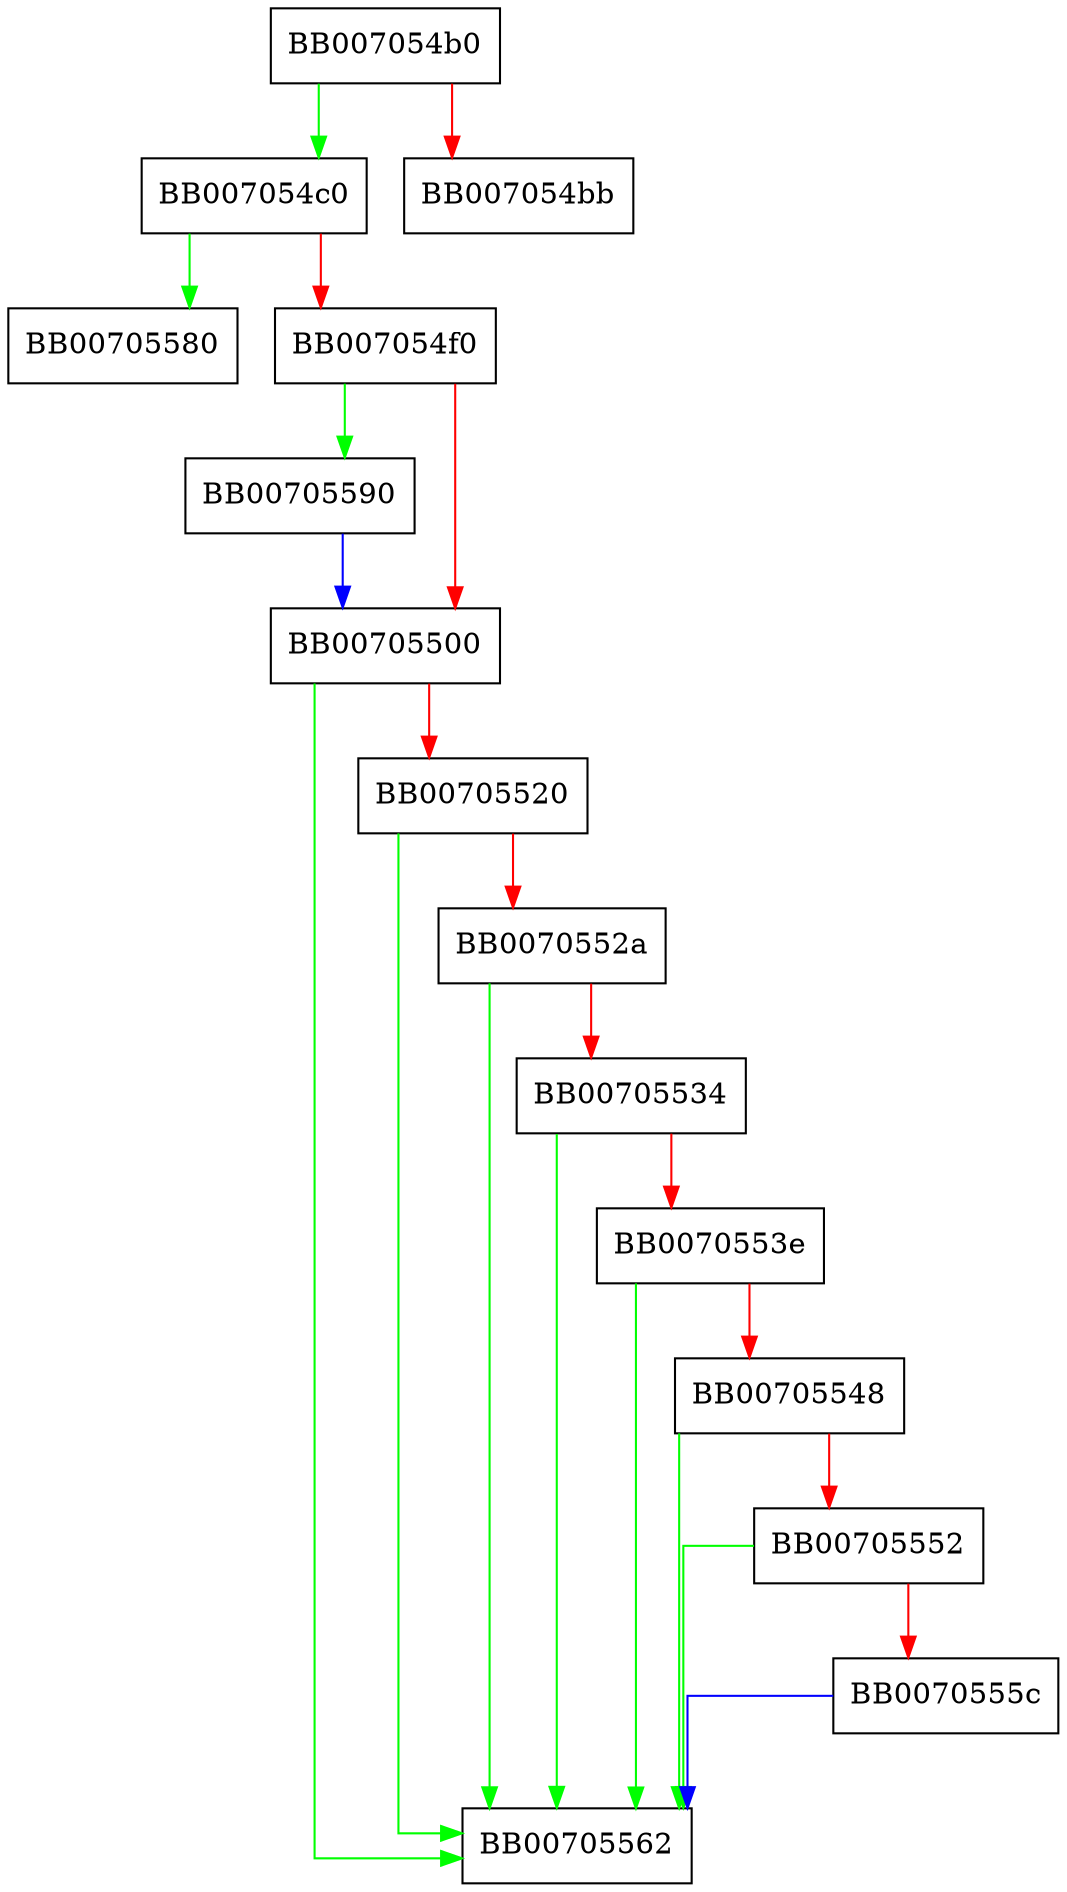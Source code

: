 digraph getivgen {
  node [shape="box"];
  graph [splines=ortho];
  BB007054b0 -> BB007054c0 [color="green"];
  BB007054b0 -> BB007054bb [color="red"];
  BB007054c0 -> BB00705580 [color="green"];
  BB007054c0 -> BB007054f0 [color="red"];
  BB007054f0 -> BB00705590 [color="green"];
  BB007054f0 -> BB00705500 [color="red"];
  BB00705500 -> BB00705562 [color="green"];
  BB00705500 -> BB00705520 [color="red"];
  BB00705520 -> BB00705562 [color="green"];
  BB00705520 -> BB0070552a [color="red"];
  BB0070552a -> BB00705562 [color="green"];
  BB0070552a -> BB00705534 [color="red"];
  BB00705534 -> BB00705562 [color="green"];
  BB00705534 -> BB0070553e [color="red"];
  BB0070553e -> BB00705562 [color="green"];
  BB0070553e -> BB00705548 [color="red"];
  BB00705548 -> BB00705562 [color="green"];
  BB00705548 -> BB00705552 [color="red"];
  BB00705552 -> BB00705562 [color="green"];
  BB00705552 -> BB0070555c [color="red"];
  BB0070555c -> BB00705562 [color="blue"];
  BB00705590 -> BB00705500 [color="blue"];
}